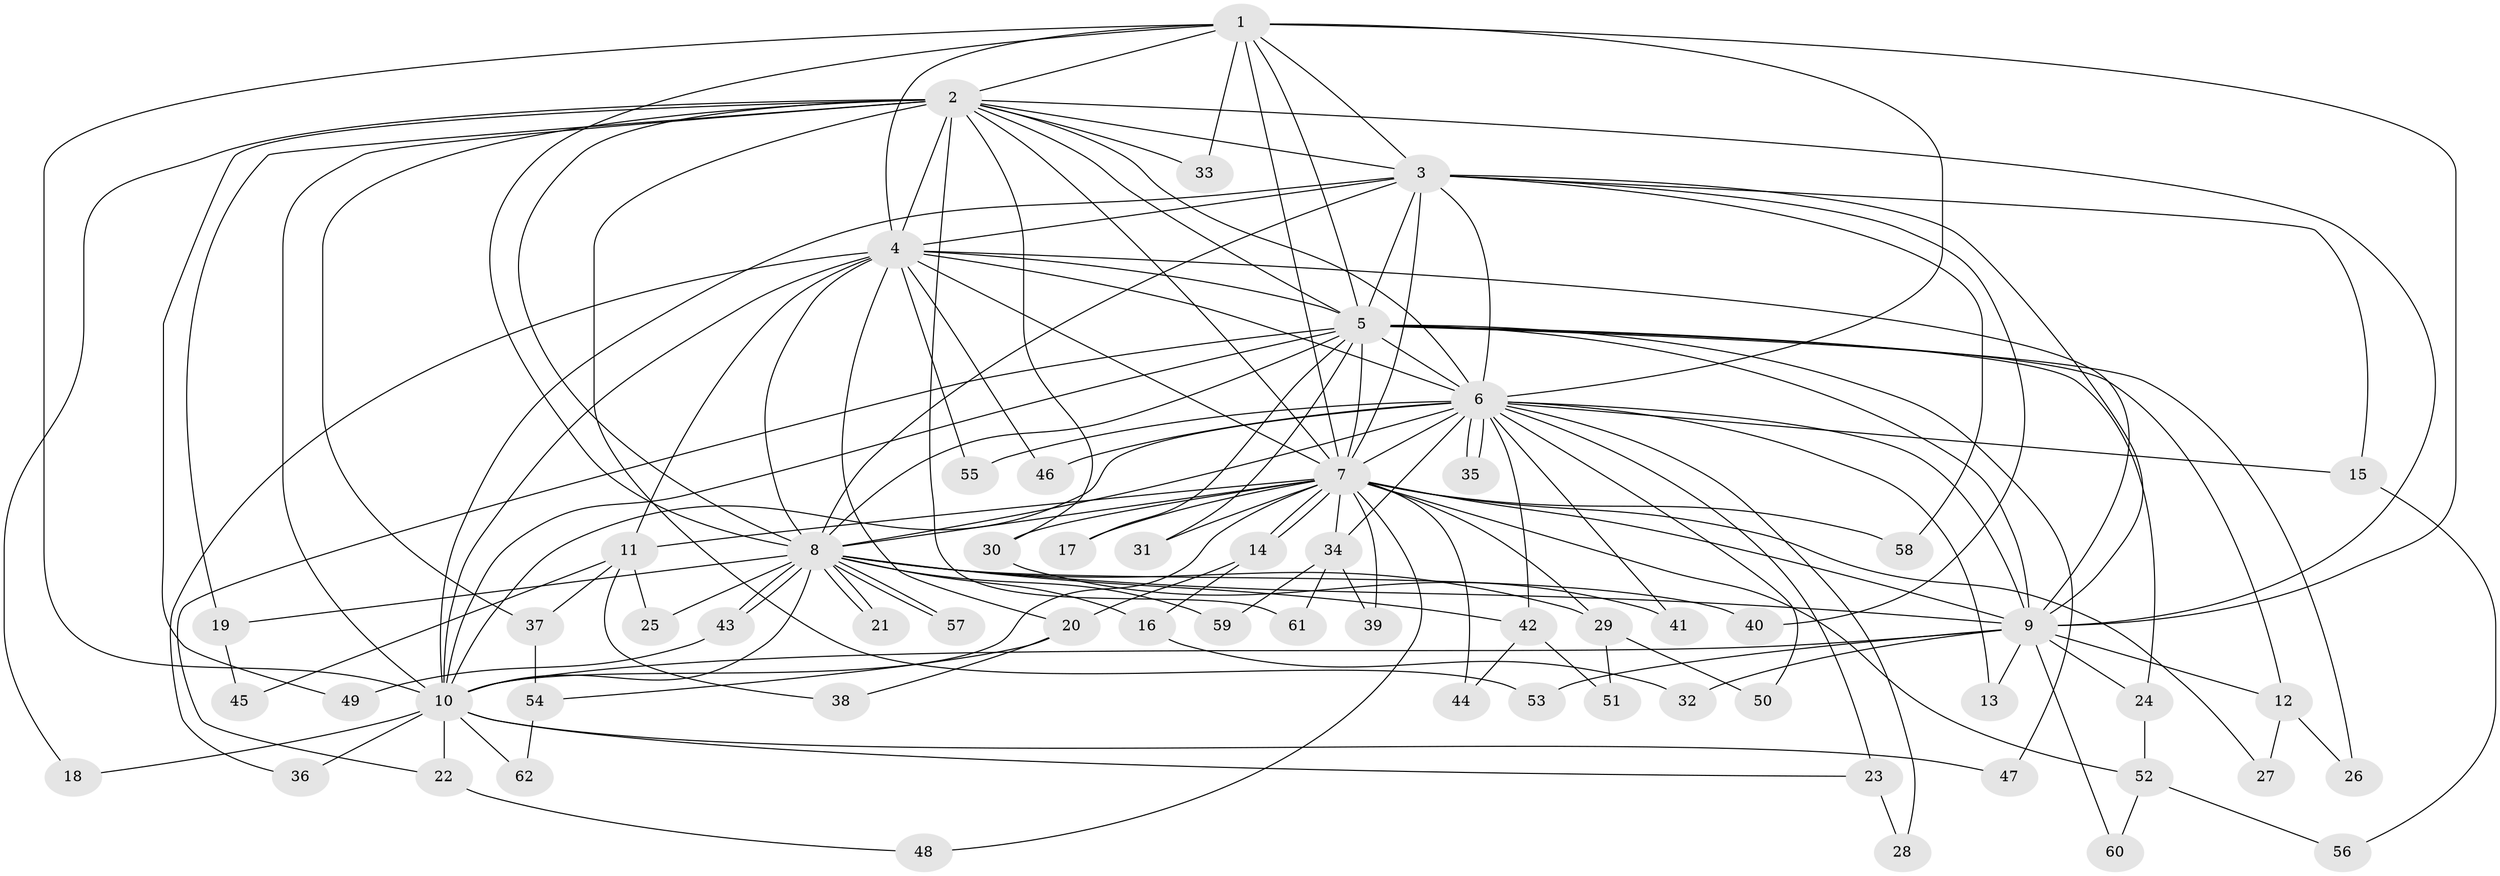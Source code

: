 // Generated by graph-tools (version 1.1) at 2025/35/03/09/25 02:35:00]
// undirected, 62 vertices, 149 edges
graph export_dot {
graph [start="1"]
  node [color=gray90,style=filled];
  1;
  2;
  3;
  4;
  5;
  6;
  7;
  8;
  9;
  10;
  11;
  12;
  13;
  14;
  15;
  16;
  17;
  18;
  19;
  20;
  21;
  22;
  23;
  24;
  25;
  26;
  27;
  28;
  29;
  30;
  31;
  32;
  33;
  34;
  35;
  36;
  37;
  38;
  39;
  40;
  41;
  42;
  43;
  44;
  45;
  46;
  47;
  48;
  49;
  50;
  51;
  52;
  53;
  54;
  55;
  56;
  57;
  58;
  59;
  60;
  61;
  62;
  1 -- 2;
  1 -- 3;
  1 -- 4;
  1 -- 5;
  1 -- 6;
  1 -- 7;
  1 -- 8;
  1 -- 9;
  1 -- 10;
  1 -- 33;
  2 -- 3;
  2 -- 4;
  2 -- 5;
  2 -- 6;
  2 -- 7;
  2 -- 8;
  2 -- 9;
  2 -- 10;
  2 -- 18;
  2 -- 19;
  2 -- 30;
  2 -- 33;
  2 -- 37;
  2 -- 49;
  2 -- 53;
  2 -- 61;
  3 -- 4;
  3 -- 5;
  3 -- 6;
  3 -- 7;
  3 -- 8;
  3 -- 9;
  3 -- 10;
  3 -- 15;
  3 -- 40;
  3 -- 58;
  4 -- 5;
  4 -- 6;
  4 -- 7;
  4 -- 8;
  4 -- 9;
  4 -- 10;
  4 -- 11;
  4 -- 20;
  4 -- 36;
  4 -- 46;
  4 -- 55;
  5 -- 6;
  5 -- 7;
  5 -- 8;
  5 -- 9;
  5 -- 10;
  5 -- 12;
  5 -- 17;
  5 -- 22;
  5 -- 24;
  5 -- 26;
  5 -- 31;
  5 -- 47;
  6 -- 7;
  6 -- 8;
  6 -- 9;
  6 -- 10;
  6 -- 13;
  6 -- 15;
  6 -- 23;
  6 -- 28;
  6 -- 34;
  6 -- 35;
  6 -- 35;
  6 -- 41;
  6 -- 42;
  6 -- 46;
  6 -- 50;
  6 -- 55;
  7 -- 8;
  7 -- 9;
  7 -- 10;
  7 -- 11;
  7 -- 14;
  7 -- 14;
  7 -- 17;
  7 -- 27;
  7 -- 29;
  7 -- 30;
  7 -- 31;
  7 -- 34;
  7 -- 39;
  7 -- 44;
  7 -- 48;
  7 -- 52;
  7 -- 58;
  8 -- 9;
  8 -- 10;
  8 -- 16;
  8 -- 19;
  8 -- 21;
  8 -- 21;
  8 -- 25;
  8 -- 29;
  8 -- 40;
  8 -- 42;
  8 -- 43;
  8 -- 43;
  8 -- 57;
  8 -- 57;
  8 -- 59;
  9 -- 10;
  9 -- 12;
  9 -- 13;
  9 -- 24;
  9 -- 32;
  9 -- 53;
  9 -- 60;
  10 -- 18;
  10 -- 22;
  10 -- 23;
  10 -- 36;
  10 -- 47;
  10 -- 62;
  11 -- 25;
  11 -- 37;
  11 -- 38;
  11 -- 45;
  12 -- 26;
  12 -- 27;
  14 -- 16;
  14 -- 20;
  15 -- 56;
  16 -- 32;
  19 -- 45;
  20 -- 38;
  20 -- 54;
  22 -- 48;
  23 -- 28;
  24 -- 52;
  29 -- 50;
  29 -- 51;
  30 -- 41;
  34 -- 39;
  34 -- 59;
  34 -- 61;
  37 -- 54;
  42 -- 44;
  42 -- 51;
  43 -- 49;
  52 -- 56;
  52 -- 60;
  54 -- 62;
}
